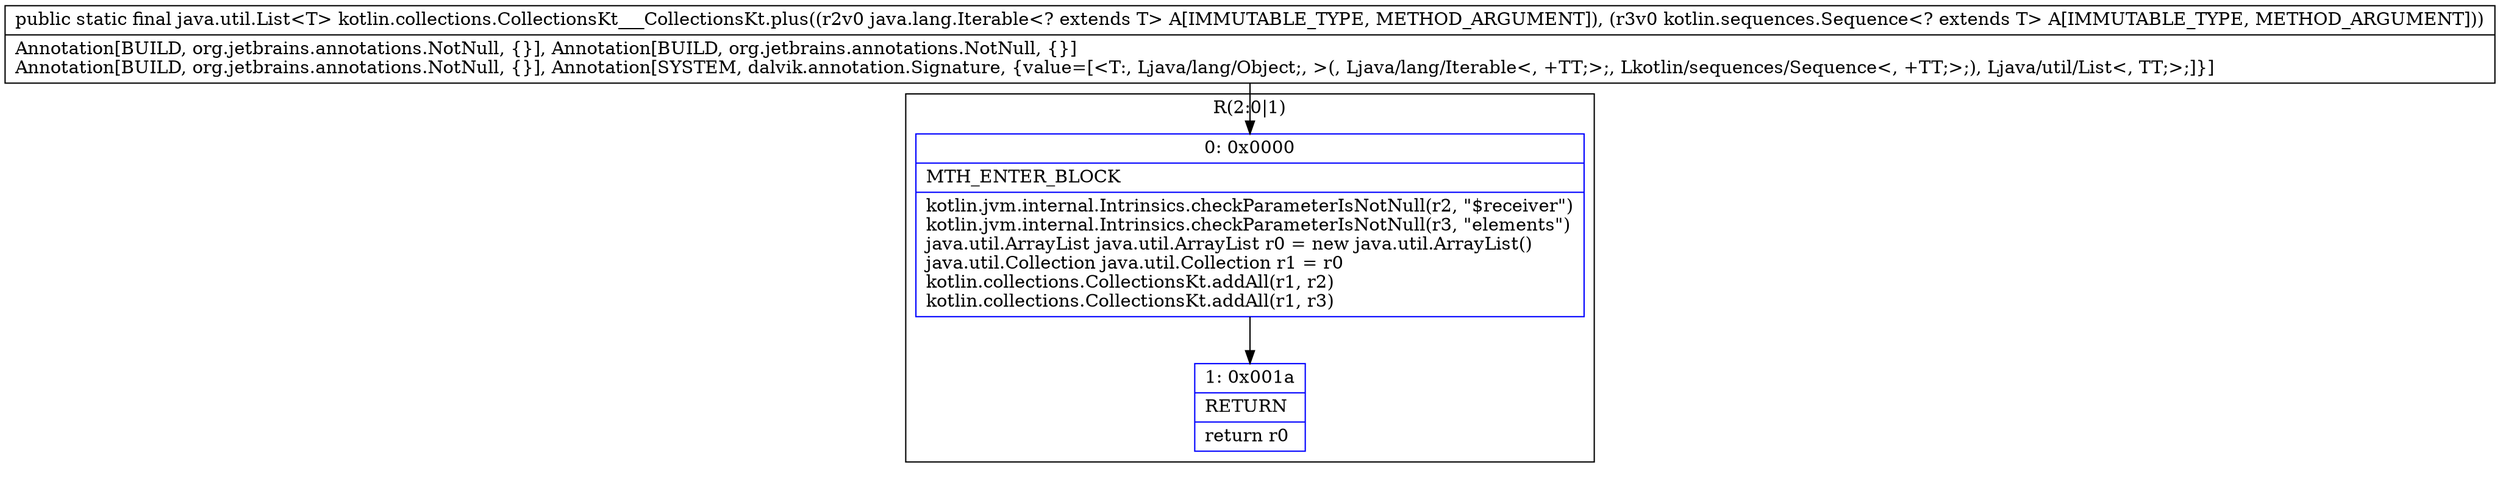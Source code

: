 digraph "CFG forkotlin.collections.CollectionsKt___CollectionsKt.plus(Ljava\/lang\/Iterable;Lkotlin\/sequences\/Sequence;)Ljava\/util\/List;" {
subgraph cluster_Region_547267917 {
label = "R(2:0|1)";
node [shape=record,color=blue];
Node_0 [shape=record,label="{0\:\ 0x0000|MTH_ENTER_BLOCK\l|kotlin.jvm.internal.Intrinsics.checkParameterIsNotNull(r2, \"$receiver\")\lkotlin.jvm.internal.Intrinsics.checkParameterIsNotNull(r3, \"elements\")\ljava.util.ArrayList java.util.ArrayList r0 = new java.util.ArrayList()\ljava.util.Collection java.util.Collection r1 = r0\lkotlin.collections.CollectionsKt.addAll(r1, r2)\lkotlin.collections.CollectionsKt.addAll(r1, r3)\l}"];
Node_1 [shape=record,label="{1\:\ 0x001a|RETURN\l|return r0\l}"];
}
MethodNode[shape=record,label="{public static final java.util.List\<T\> kotlin.collections.CollectionsKt___CollectionsKt.plus((r2v0 java.lang.Iterable\<? extends T\> A[IMMUTABLE_TYPE, METHOD_ARGUMENT]), (r3v0 kotlin.sequences.Sequence\<? extends T\> A[IMMUTABLE_TYPE, METHOD_ARGUMENT]))  | Annotation[BUILD, org.jetbrains.annotations.NotNull, \{\}], Annotation[BUILD, org.jetbrains.annotations.NotNull, \{\}]\lAnnotation[BUILD, org.jetbrains.annotations.NotNull, \{\}], Annotation[SYSTEM, dalvik.annotation.Signature, \{value=[\<T:, Ljava\/lang\/Object;, \>(, Ljava\/lang\/Iterable\<, +TT;\>;, Lkotlin\/sequences\/Sequence\<, +TT;\>;), Ljava\/util\/List\<, TT;\>;]\}]\l}"];
MethodNode -> Node_0;
Node_0 -> Node_1;
}

